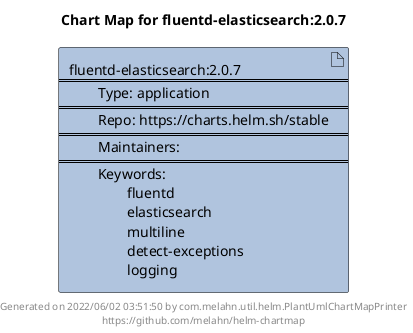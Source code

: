 @startuml
skinparam linetype ortho
skinparam backgroundColor white
skinparam usecaseBorderColor black
skinparam usecaseArrowColor LightSlateGray
skinparam artifactBorderColor black
skinparam artifactArrowColor LightSlateGray

title Chart Map for fluentd-elasticsearch:2.0.7

'There is one referenced Helm Chart
artifact "fluentd-elasticsearch:2.0.7\n====\n\tType: application\n====\n\tRepo: https://charts.helm.sh/stable\n====\n\tMaintainers: \n====\n\tKeywords: \n\t\tfluentd\n\t\telasticsearch\n\t\tmultiline\n\t\tdetect-exceptions\n\t\tlogging" as fluentd_elasticsearch_2_0_7 #LightSteelBlue

'There are 0 referenced Docker Images

'Chart Dependencies

center footer Generated on 2022/06/02 03:51:50 by com.melahn.util.helm.PlantUmlChartMapPrinter\nhttps://github.com/melahn/helm-chartmap
@enduml
